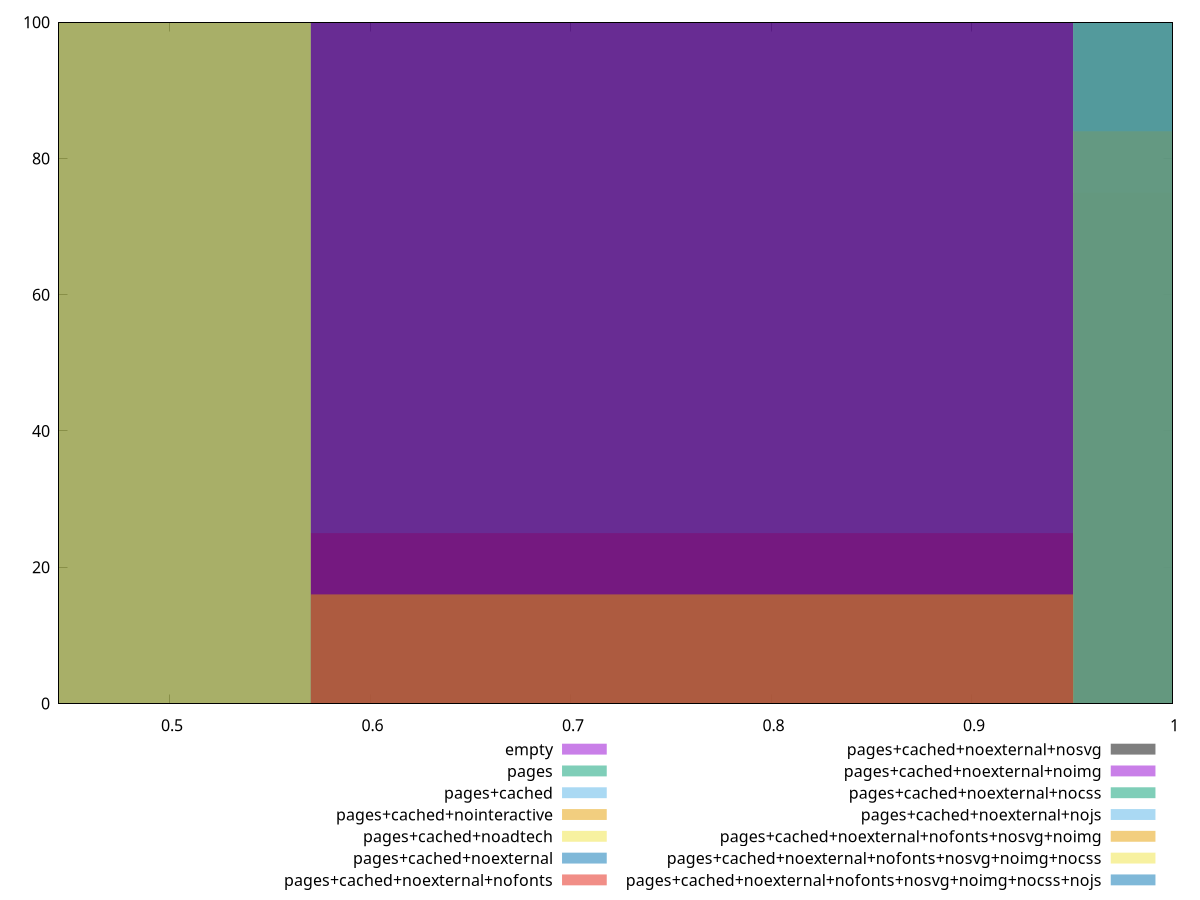 reset

$empty <<EOF
1.1406449168821478 100
EOF

$pages <<EOF
0.38021497229404927 100
EOF

$pagesCached <<EOF
0.38021497229404927 100
EOF

$pagesCachedNointeractive <<EOF
0.38021497229404927 100
EOF

$pagesCachedNoadtech <<EOF
0.7604299445880985 100
EOF

$pagesCachedNoexternal <<EOF
0.7604299445880985 100
EOF

$pagesCachedNoexternalNofonts <<EOF
1.1406449168821478 75
0.7604299445880985 25
EOF

$pagesCachedNoexternalNosvg <<EOF
0.7604299445880985 100
EOF

$pagesCachedNoexternalNoimg <<EOF
0.7604299445880985 100
EOF

$pagesCachedNoexternalNocss <<EOF
1.1406449168821478 100
EOF

$pagesCachedNoexternalNojs <<EOF
1.1406449168821478 100
EOF

$pagesCachedNoexternalNofontsNosvgNoimg <<EOF
1.1406449168821478 84
0.7604299445880985 16
EOF

$pagesCachedNoexternalNofontsNosvgNoimgNocss <<EOF
1.1406449168821478 100
EOF

$pagesCachedNoexternalNofontsNosvgNoimgNocssNojs <<EOF
1.1406449168821478 100
EOF

set key outside below
set boxwidth 0.38021497229404927
set xrange [0.4447058823529412:1]
set yrange [0:100]
set style fill transparent solid 0.5 noborder
set terminal svg size 640, 620 enhanced background rgb 'white'
set output "report_00007_2020-12-11T15:55:29.892Z/render-blocking-resources/comparison/histogram/all_score.svg"

plot $empty title "empty" with boxes, \
     $pages title "pages" with boxes, \
     $pagesCached title "pages+cached" with boxes, \
     $pagesCachedNointeractive title "pages+cached+nointeractive" with boxes, \
     $pagesCachedNoadtech title "pages+cached+noadtech" with boxes, \
     $pagesCachedNoexternal title "pages+cached+noexternal" with boxes, \
     $pagesCachedNoexternalNofonts title "pages+cached+noexternal+nofonts" with boxes, \
     $pagesCachedNoexternalNosvg title "pages+cached+noexternal+nosvg" with boxes, \
     $pagesCachedNoexternalNoimg title "pages+cached+noexternal+noimg" with boxes, \
     $pagesCachedNoexternalNocss title "pages+cached+noexternal+nocss" with boxes, \
     $pagesCachedNoexternalNojs title "pages+cached+noexternal+nojs" with boxes, \
     $pagesCachedNoexternalNofontsNosvgNoimg title "pages+cached+noexternal+nofonts+nosvg+noimg" with boxes, \
     $pagesCachedNoexternalNofontsNosvgNoimgNocss title "pages+cached+noexternal+nofonts+nosvg+noimg+nocss" with boxes, \
     $pagesCachedNoexternalNofontsNosvgNoimgNocssNojs title "pages+cached+noexternal+nofonts+nosvg+noimg+nocss+nojs" with boxes

reset

